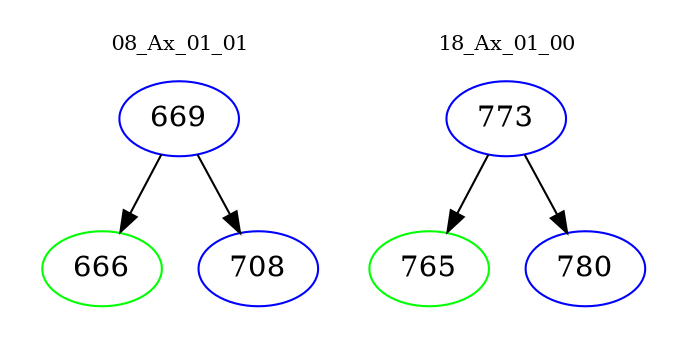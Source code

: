 digraph{
subgraph cluster_0 {
color = white
label = "08_Ax_01_01";
fontsize=10;
T0_669 [label="669", color="blue"]
T0_669 -> T0_666 [color="black"]
T0_666 [label="666", color="green"]
T0_669 -> T0_708 [color="black"]
T0_708 [label="708", color="blue"]
}
subgraph cluster_1 {
color = white
label = "18_Ax_01_00";
fontsize=10;
T1_773 [label="773", color="blue"]
T1_773 -> T1_765 [color="black"]
T1_765 [label="765", color="green"]
T1_773 -> T1_780 [color="black"]
T1_780 [label="780", color="blue"]
}
}
